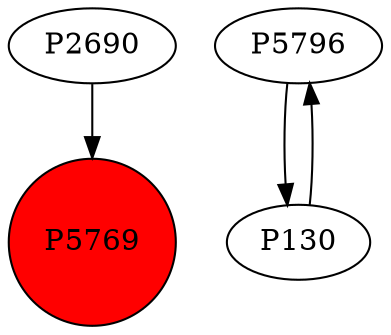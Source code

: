 digraph {
	P2690 -> P5769
	P5796 -> P130
	P130 -> P5796
	P5769 [shape=circle]
	P5769 [style=filled]
	P5769 [fillcolor=red]
}